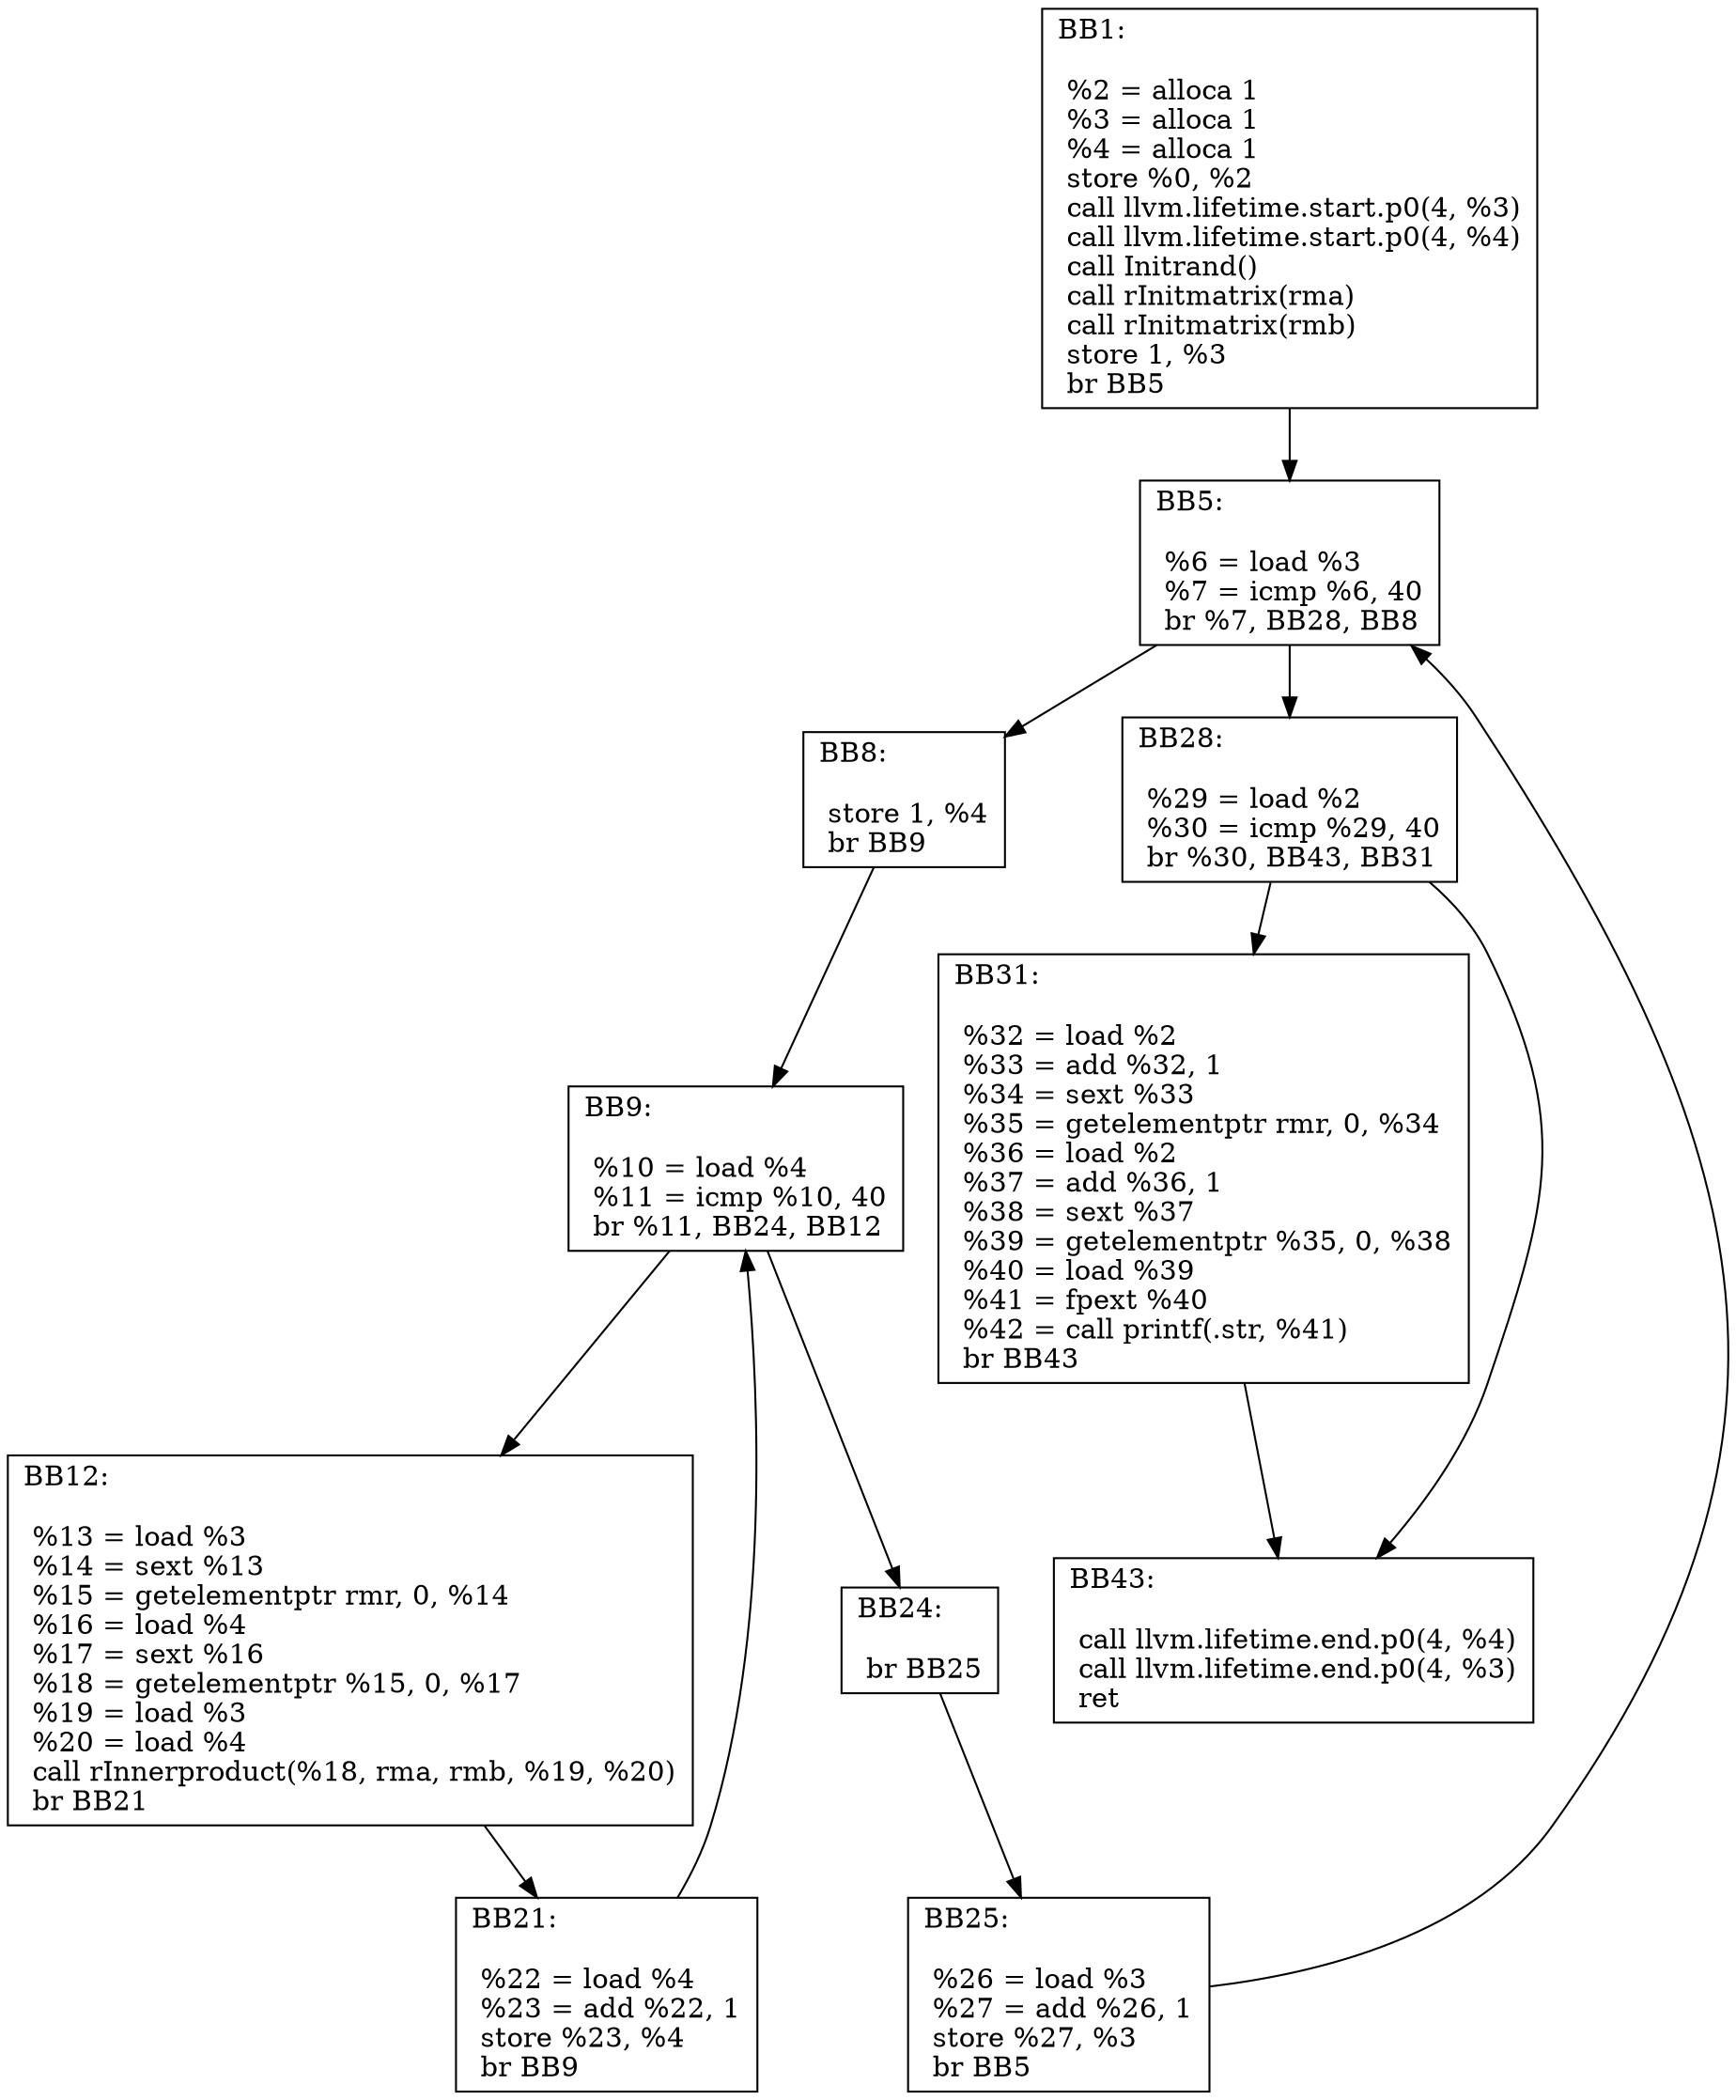 digraph "CFG of Mm function"{
	BB1[shape=record,label="{BB1:\l\l
	 %2 = alloca  1\l	 %3 = alloca  1\l	 %4 = alloca  1\l	 store  %0,  %2\l	 call llvm.lifetime.start.p0(4, %3)\l	 call llvm.lifetime.start.p0(4, %4)\l	 call Initrand()\l	 call rInitmatrix(rma)\l	 call rInitmatrix(rmb)\l	 store  1,  %3\l	 br BB5\l	}"];
	BB1 -> BB5
	BB5[shape=record,label="{BB5:\l\l
	 %6 = load  %3\l	 %7 = icmp  %6,  40\l	 br %7, BB28, BB8\l	}"];
	BB5 -> BB8
	BB5 -> BB28
	BB8[shape=record,label="{BB8:\l\l
	 store  1,  %4\l	 br BB9\l	}"];
	BB8 -> BB9
	BB9[shape=record,label="{BB9:\l\l
	 %10 = load  %4\l	 %11 = icmp  %10,  40\l	 br %11, BB24, BB12\l	}"];
	BB9 -> BB12
	BB9 -> BB24
	BB12[shape=record,label="{BB12:\l\l
	 %13 = load  %3\l	 %14 = sext  %13\l	 %15 = getelementptr  rmr,  0,  %14\l	 %16 = load  %4\l	 %17 = sext  %16\l	 %18 = getelementptr  %15,  0,  %17\l	 %19 = load  %3\l	 %20 = load  %4\l	 call rInnerproduct(%18, rma, rmb, %19, %20)\l	 br BB21\l	}"];
	BB12 -> BB21
	BB21[shape=record,label="{BB21:\l\l
	 %22 = load  %4\l	 %23 = add  %22,  1\l	 store  %23,  %4\l	 br BB9\l	}"];
	BB21 -> BB9
	BB24[shape=record,label="{BB24:\l\l
	 br BB25\l	}"];
	BB24 -> BB25
	BB25[shape=record,label="{BB25:\l\l
	 %26 = load  %3\l	 %27 = add  %26,  1\l	 store  %27,  %3\l	 br BB5\l	}"];
	BB25 -> BB5
	BB28[shape=record,label="{BB28:\l\l
	 %29 = load  %2\l	 %30 = icmp  %29,  40\l	 br %30, BB43, BB31\l	}"];
	BB28 -> BB31
	BB28 -> BB43
	BB31[shape=record,label="{BB31:\l\l
	 %32 = load  %2\l	 %33 = add  %32,  1\l	 %34 = sext  %33\l	 %35 = getelementptr  rmr,  0,  %34\l	 %36 = load  %2\l	 %37 = add  %36,  1\l	 %38 = sext  %37\l	 %39 = getelementptr  %35,  0,  %38\l	 %40 = load  %39\l	 %41 = fpext  %40\l	 %42 = call printf(.str, %41)\l	 br BB43\l	}"];
	BB31 -> BB43
	BB43[shape=record,label="{BB43:\l\l
	 call llvm.lifetime.end.p0(4, %4)\l	 call llvm.lifetime.end.p0(4, %3)\l	 ret \l	}"];
}
